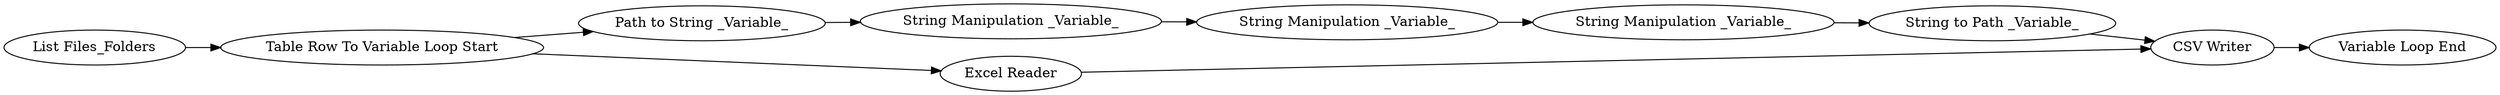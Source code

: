 digraph {
	6 -> 5
	7 -> 4
	3 -> 4
	2 -> 6
	8 -> 7
	10 -> 8
	4 -> 12
	5 -> 10
	1 -> 2
	2 -> 3
	5 [label="String Manipulation _Variable_"]
	1 [label="List Files_Folders"]
	7 [label="String to Path _Variable_"]
	4 [label="CSV Writer"]
	10 [label="String Manipulation _Variable_"]
	6 [label="Path to String _Variable_"]
	8 [label="String Manipulation _Variable_"]
	3 [label="Excel Reader"]
	2 [label="Table Row To Variable Loop Start"]
	12 [label="Variable Loop End"]
	rankdir=LR
}
